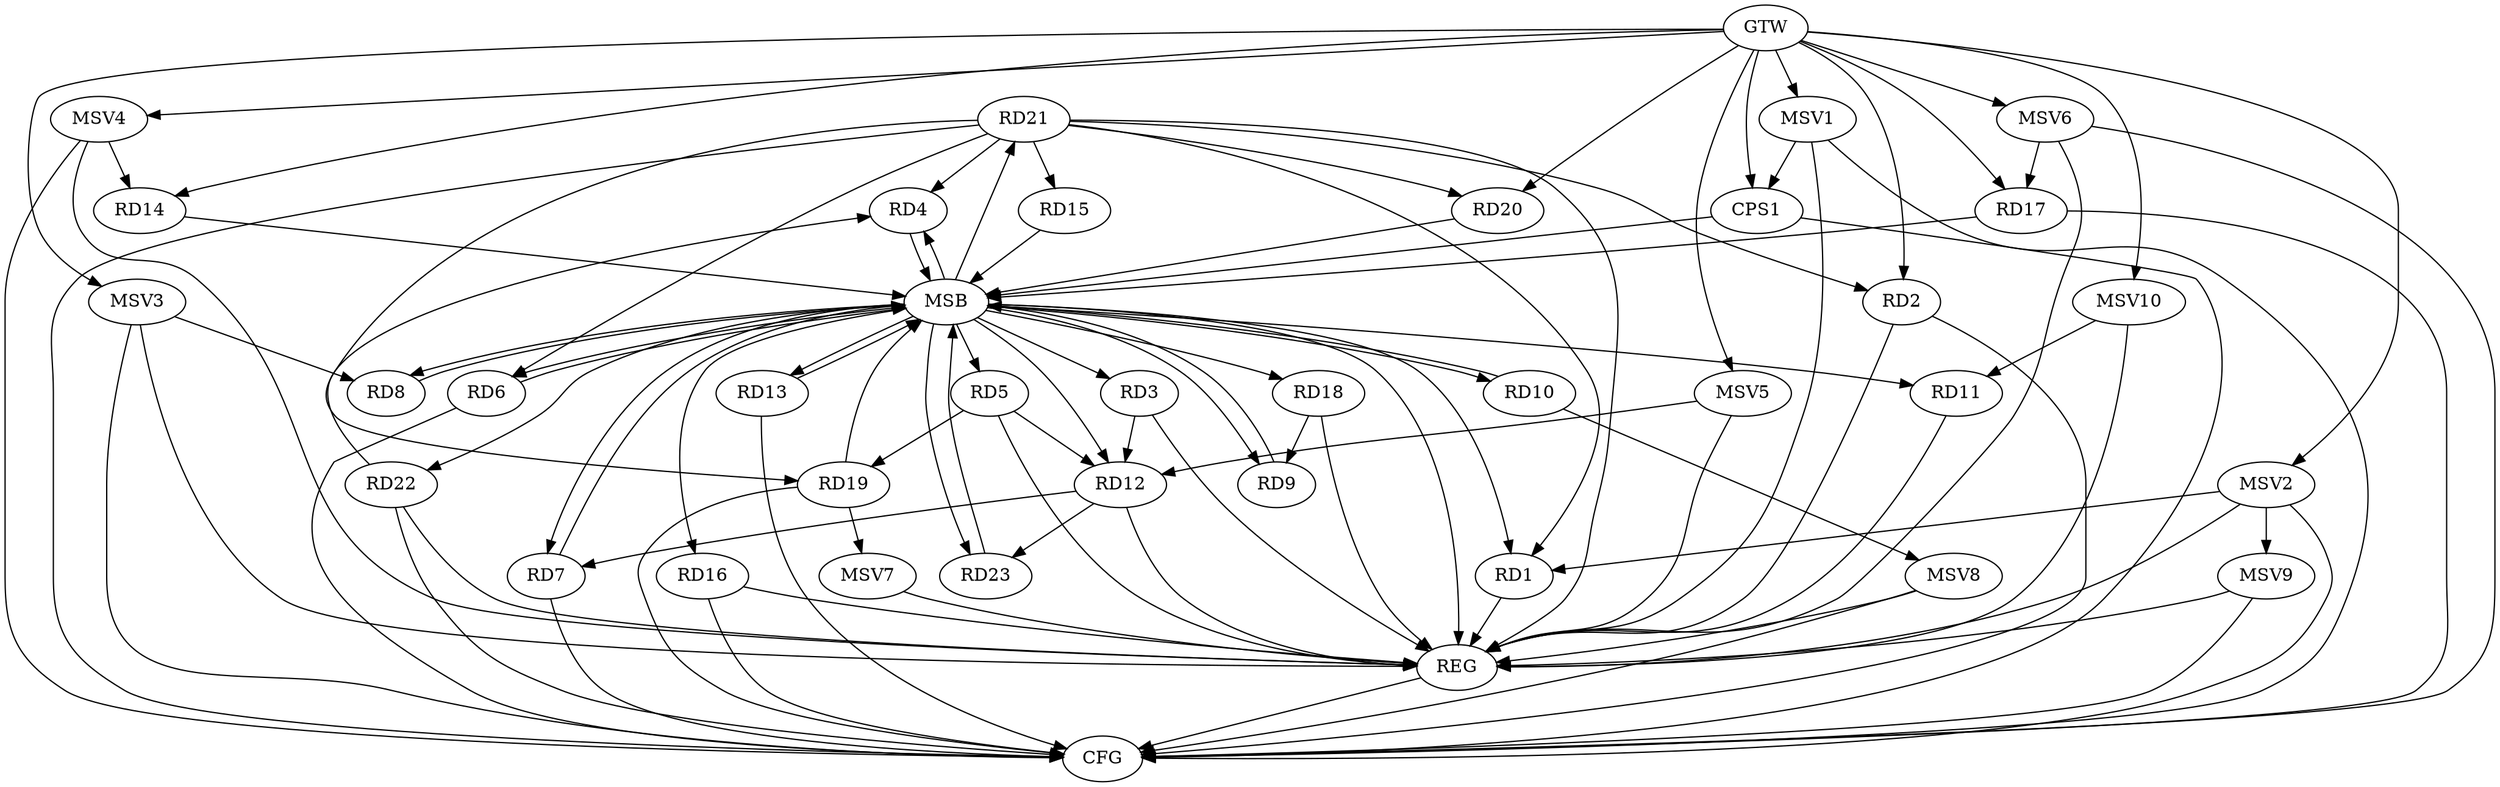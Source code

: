strict digraph G {
  RD1 [ label="RD1" ];
  RD2 [ label="RD2" ];
  RD3 [ label="RD3" ];
  RD4 [ label="RD4" ];
  RD5 [ label="RD5" ];
  RD6 [ label="RD6" ];
  RD7 [ label="RD7" ];
  RD8 [ label="RD8" ];
  RD9 [ label="RD9" ];
  RD10 [ label="RD10" ];
  RD11 [ label="RD11" ];
  RD12 [ label="RD12" ];
  RD13 [ label="RD13" ];
  RD14 [ label="RD14" ];
  RD15 [ label="RD15" ];
  RD16 [ label="RD16" ];
  RD17 [ label="RD17" ];
  RD18 [ label="RD18" ];
  RD19 [ label="RD19" ];
  RD20 [ label="RD20" ];
  RD21 [ label="RD21" ];
  RD22 [ label="RD22" ];
  RD23 [ label="RD23" ];
  CPS1 [ label="CPS1" ];
  GTW [ label="GTW" ];
  REG [ label="REG" ];
  MSB [ label="MSB" ];
  CFG [ label="CFG" ];
  MSV1 [ label="MSV1" ];
  MSV2 [ label="MSV2" ];
  MSV3 [ label="MSV3" ];
  MSV4 [ label="MSV4" ];
  MSV5 [ label="MSV5" ];
  MSV6 [ label="MSV6" ];
  MSV7 [ label="MSV7" ];
  MSV8 [ label="MSV8" ];
  MSV9 [ label="MSV9" ];
  MSV10 [ label="MSV10" ];
  RD3 -> RD12;
  RD21 -> RD4;
  RD22 -> RD4;
  RD5 -> RD12;
  RD5 -> RD19;
  RD21 -> RD6;
  RD12 -> RD7;
  RD18 -> RD9;
  RD12 -> RD23;
  RD21 -> RD15;
  RD21 -> RD19;
  GTW -> RD2;
  GTW -> RD14;
  GTW -> RD17;
  GTW -> RD20;
  GTW -> CPS1;
  RD1 -> REG;
  RD2 -> REG;
  RD3 -> REG;
  RD5 -> REG;
  RD11 -> REG;
  RD12 -> REG;
  RD16 -> REG;
  RD18 -> REG;
  RD21 -> REG;
  RD22 -> REG;
  RD4 -> MSB;
  MSB -> RD5;
  MSB -> RD6;
  MSB -> RD21;
  MSB -> RD22;
  MSB -> REG;
  RD6 -> MSB;
  RD7 -> MSB;
  MSB -> RD9;
  RD8 -> MSB;
  RD9 -> MSB;
  RD10 -> MSB;
  MSB -> RD1;
  RD13 -> MSB;
  MSB -> RD7;
  MSB -> RD11;
  MSB -> RD16;
  MSB -> RD23;
  RD14 -> MSB;
  MSB -> RD3;
  MSB -> RD4;
  MSB -> RD8;
  MSB -> RD18;
  RD15 -> MSB;
  MSB -> RD13;
  RD17 -> MSB;
  MSB -> RD12;
  RD19 -> MSB;
  RD20 -> MSB;
  RD23 -> MSB;
  MSB -> RD10;
  CPS1 -> MSB;
  CPS1 -> CFG;
  RD19 -> CFG;
  RD6 -> CFG;
  RD7 -> CFG;
  RD13 -> CFG;
  RD16 -> CFG;
  RD2 -> CFG;
  RD22 -> CFG;
  RD17 -> CFG;
  REG -> CFG;
  RD21 -> CFG;
  RD21 -> RD2;
  RD21 -> RD20;
  RD21 -> RD1;
  MSV1 -> CPS1;
  GTW -> MSV1;
  MSV1 -> REG;
  MSV1 -> CFG;
  MSV2 -> RD1;
  GTW -> MSV2;
  MSV2 -> REG;
  MSV2 -> CFG;
  MSV3 -> RD8;
  GTW -> MSV3;
  MSV3 -> REG;
  MSV3 -> CFG;
  MSV4 -> RD14;
  GTW -> MSV4;
  MSV4 -> REG;
  MSV4 -> CFG;
  MSV5 -> RD12;
  GTW -> MSV5;
  MSV5 -> REG;
  MSV6 -> RD17;
  GTW -> MSV6;
  MSV6 -> REG;
  MSV6 -> CFG;
  RD19 -> MSV7;
  MSV7 -> REG;
  RD10 -> MSV8;
  MSV8 -> REG;
  MSV8 -> CFG;
  MSV2 -> MSV9;
  MSV9 -> REG;
  MSV9 -> CFG;
  MSV10 -> RD11;
  GTW -> MSV10;
  MSV10 -> REG;
}
